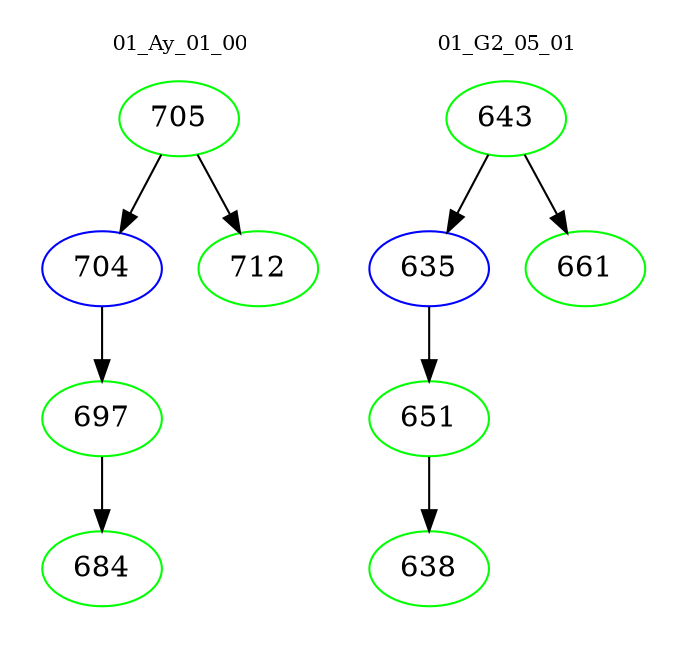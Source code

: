 digraph{
subgraph cluster_0 {
color = white
label = "01_Ay_01_00";
fontsize=10;
T0_705 [label="705", color="green"]
T0_705 -> T0_704 [color="black"]
T0_704 [label="704", color="blue"]
T0_704 -> T0_697 [color="black"]
T0_697 [label="697", color="green"]
T0_697 -> T0_684 [color="black"]
T0_684 [label="684", color="green"]
T0_705 -> T0_712 [color="black"]
T0_712 [label="712", color="green"]
}
subgraph cluster_1 {
color = white
label = "01_G2_05_01";
fontsize=10;
T1_643 [label="643", color="green"]
T1_643 -> T1_635 [color="black"]
T1_635 [label="635", color="blue"]
T1_635 -> T1_651 [color="black"]
T1_651 [label="651", color="green"]
T1_651 -> T1_638 [color="black"]
T1_638 [label="638", color="green"]
T1_643 -> T1_661 [color="black"]
T1_661 [label="661", color="green"]
}
}
